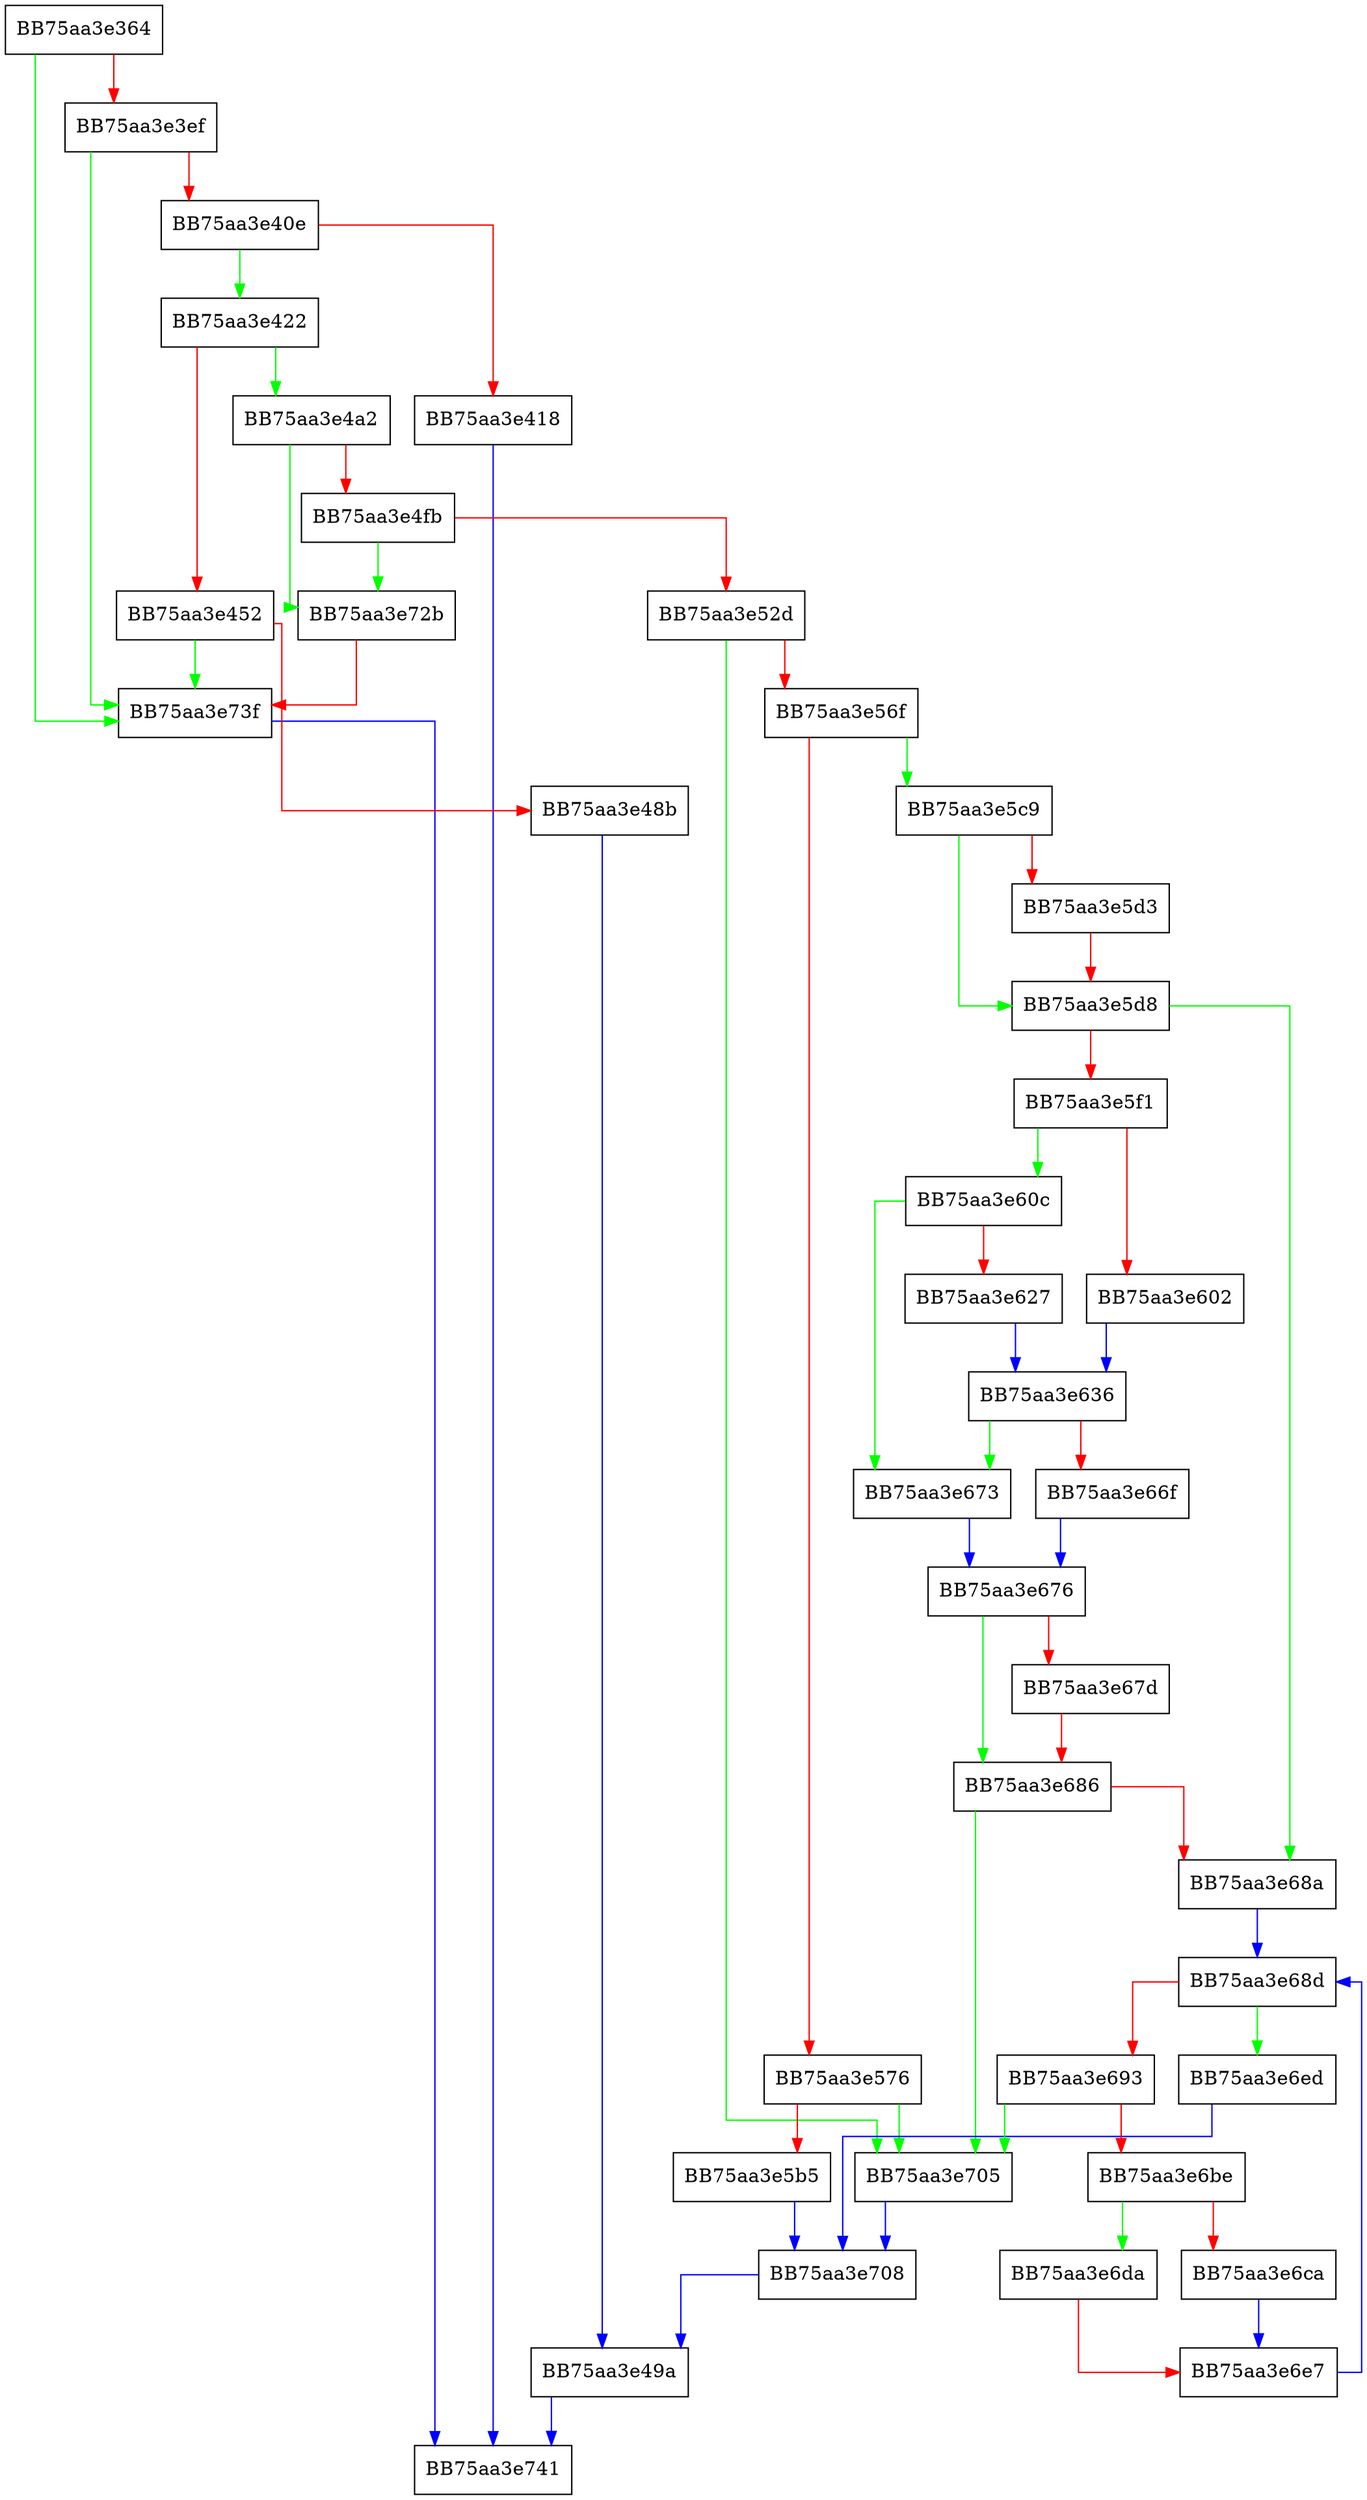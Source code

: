 digraph regExpExecThrows {
  node [shape="box"];
  graph [splines=ortho];
  BB75aa3e364 -> BB75aa3e73f [color="green"];
  BB75aa3e364 -> BB75aa3e3ef [color="red"];
  BB75aa3e3ef -> BB75aa3e73f [color="green"];
  BB75aa3e3ef -> BB75aa3e40e [color="red"];
  BB75aa3e40e -> BB75aa3e422 [color="green"];
  BB75aa3e40e -> BB75aa3e418 [color="red"];
  BB75aa3e418 -> BB75aa3e741 [color="blue"];
  BB75aa3e422 -> BB75aa3e4a2 [color="green"];
  BB75aa3e422 -> BB75aa3e452 [color="red"];
  BB75aa3e452 -> BB75aa3e73f [color="green"];
  BB75aa3e452 -> BB75aa3e48b [color="red"];
  BB75aa3e48b -> BB75aa3e49a [color="blue"];
  BB75aa3e49a -> BB75aa3e741 [color="blue"];
  BB75aa3e4a2 -> BB75aa3e72b [color="green"];
  BB75aa3e4a2 -> BB75aa3e4fb [color="red"];
  BB75aa3e4fb -> BB75aa3e72b [color="green"];
  BB75aa3e4fb -> BB75aa3e52d [color="red"];
  BB75aa3e52d -> BB75aa3e705 [color="green"];
  BB75aa3e52d -> BB75aa3e56f [color="red"];
  BB75aa3e56f -> BB75aa3e5c9 [color="green"];
  BB75aa3e56f -> BB75aa3e576 [color="red"];
  BB75aa3e576 -> BB75aa3e705 [color="green"];
  BB75aa3e576 -> BB75aa3e5b5 [color="red"];
  BB75aa3e5b5 -> BB75aa3e708 [color="blue"];
  BB75aa3e5c9 -> BB75aa3e5d8 [color="green"];
  BB75aa3e5c9 -> BB75aa3e5d3 [color="red"];
  BB75aa3e5d3 -> BB75aa3e5d8 [color="red"];
  BB75aa3e5d8 -> BB75aa3e68a [color="green"];
  BB75aa3e5d8 -> BB75aa3e5f1 [color="red"];
  BB75aa3e5f1 -> BB75aa3e60c [color="green"];
  BB75aa3e5f1 -> BB75aa3e602 [color="red"];
  BB75aa3e602 -> BB75aa3e636 [color="blue"];
  BB75aa3e60c -> BB75aa3e673 [color="green"];
  BB75aa3e60c -> BB75aa3e627 [color="red"];
  BB75aa3e627 -> BB75aa3e636 [color="blue"];
  BB75aa3e636 -> BB75aa3e673 [color="green"];
  BB75aa3e636 -> BB75aa3e66f [color="red"];
  BB75aa3e66f -> BB75aa3e676 [color="blue"];
  BB75aa3e673 -> BB75aa3e676 [color="blue"];
  BB75aa3e676 -> BB75aa3e686 [color="green"];
  BB75aa3e676 -> BB75aa3e67d [color="red"];
  BB75aa3e67d -> BB75aa3e686 [color="red"];
  BB75aa3e686 -> BB75aa3e705 [color="green"];
  BB75aa3e686 -> BB75aa3e68a [color="red"];
  BB75aa3e68a -> BB75aa3e68d [color="blue"];
  BB75aa3e68d -> BB75aa3e6ed [color="green"];
  BB75aa3e68d -> BB75aa3e693 [color="red"];
  BB75aa3e693 -> BB75aa3e705 [color="green"];
  BB75aa3e693 -> BB75aa3e6be [color="red"];
  BB75aa3e6be -> BB75aa3e6da [color="green"];
  BB75aa3e6be -> BB75aa3e6ca [color="red"];
  BB75aa3e6ca -> BB75aa3e6e7 [color="blue"];
  BB75aa3e6da -> BB75aa3e6e7 [color="red"];
  BB75aa3e6e7 -> BB75aa3e68d [color="blue"];
  BB75aa3e6ed -> BB75aa3e708 [color="blue"];
  BB75aa3e705 -> BB75aa3e708 [color="blue"];
  BB75aa3e708 -> BB75aa3e49a [color="blue"];
  BB75aa3e72b -> BB75aa3e73f [color="red"];
  BB75aa3e73f -> BB75aa3e741 [color="blue"];
}